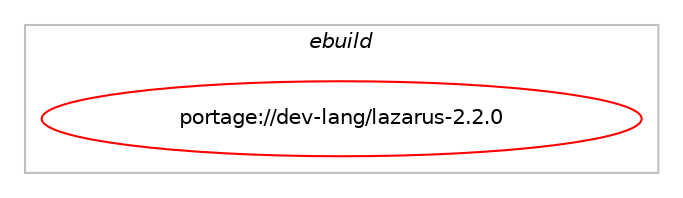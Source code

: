 digraph prolog {

# *************
# Graph options
# *************

newrank=true;
concentrate=true;
compound=true;
graph [rankdir=LR,fontname=Helvetica,fontsize=10,ranksep=1.5];#, ranksep=2.5, nodesep=0.2];
edge  [arrowhead=vee];
node  [fontname=Helvetica,fontsize=10];

# **********
# The ebuild
# **********

subgraph cluster_leftcol {
color=gray;
label=<<i>ebuild</i>>;
id [label="portage://dev-lang/lazarus-2.2.0", color=red, width=4, href="../dev-lang/lazarus-2.2.0.svg"];
}

# ****************
# The dependencies
# ****************

subgraph cluster_midcol {
color=gray;
label=<<i>dependencies</i>>;
subgraph cluster_compile {
fillcolor="#eeeeee";
style=filled;
label=<<i>compile</i>>;
# *** BEGIN UNKNOWN DEPENDENCY TYPE (TODO) ***
# id -> equal(package_dependency(portage://dev-lang/lazarus-2.2.0,install,no,dev-lang,fpc,greaterequal,[3.2.2,,,3.2.2],[],[use(enable(source),none)]))
# *** END UNKNOWN DEPENDENCY TYPE (TODO) ***

# *** BEGIN UNKNOWN DEPENDENCY TYPE (TODO) ***
# id -> equal(package_dependency(portage://dev-lang/lazarus-2.2.0,install,no,net-misc,rsync,none,[,,],[],[]))
# *** END UNKNOWN DEPENDENCY TYPE (TODO) ***

# *** BEGIN UNKNOWN DEPENDENCY TYPE (TODO) ***
# id -> equal(package_dependency(portage://dev-lang/lazarus-2.2.0,install,no,sys-devel,binutils,greaterequal,[2.19.1,,-r1,2.19.1-r1],any_same_slot,[]))
# *** END UNKNOWN DEPENDENCY TYPE (TODO) ***

# *** BEGIN UNKNOWN DEPENDENCY TYPE (TODO) ***
# id -> equal(package_dependency(portage://dev-lang/lazarus-2.2.0,install,no,x11-libs,gtk+,none,[,,],[slot(2)],[]))
# *** END UNKNOWN DEPENDENCY TYPE (TODO) ***

}
subgraph cluster_compileandrun {
fillcolor="#eeeeee";
style=filled;
label=<<i>compile and run</i>>;
}
subgraph cluster_run {
fillcolor="#eeeeee";
style=filled;
label=<<i>run</i>>;
# *** BEGIN UNKNOWN DEPENDENCY TYPE (TODO) ***
# id -> equal(package_dependency(portage://dev-lang/lazarus-2.2.0,run,no,dev-lang,fpc,greaterequal,[3.2.2,,,3.2.2],[],[use(enable(source),none)]))
# *** END UNKNOWN DEPENDENCY TYPE (TODO) ***

# *** BEGIN UNKNOWN DEPENDENCY TYPE (TODO) ***
# id -> equal(package_dependency(portage://dev-lang/lazarus-2.2.0,run,no,net-misc,rsync,none,[,,],[],[]))
# *** END UNKNOWN DEPENDENCY TYPE (TODO) ***

# *** BEGIN UNKNOWN DEPENDENCY TYPE (TODO) ***
# id -> equal(package_dependency(portage://dev-lang/lazarus-2.2.0,run,no,sys-devel,binutils,greaterequal,[2.19.1,,-r1,2.19.1-r1],any_same_slot,[]))
# *** END UNKNOWN DEPENDENCY TYPE (TODO) ***

# *** BEGIN UNKNOWN DEPENDENCY TYPE (TODO) ***
# id -> equal(package_dependency(portage://dev-lang/lazarus-2.2.0,run,no,x11-libs,gtk+,none,[,,],[slot(2)],[]))
# *** END UNKNOWN DEPENDENCY TYPE (TODO) ***

}
}

# **************
# The candidates
# **************

subgraph cluster_choices {
rank=same;
color=gray;
label=<<i>candidates</i>>;

}

}
